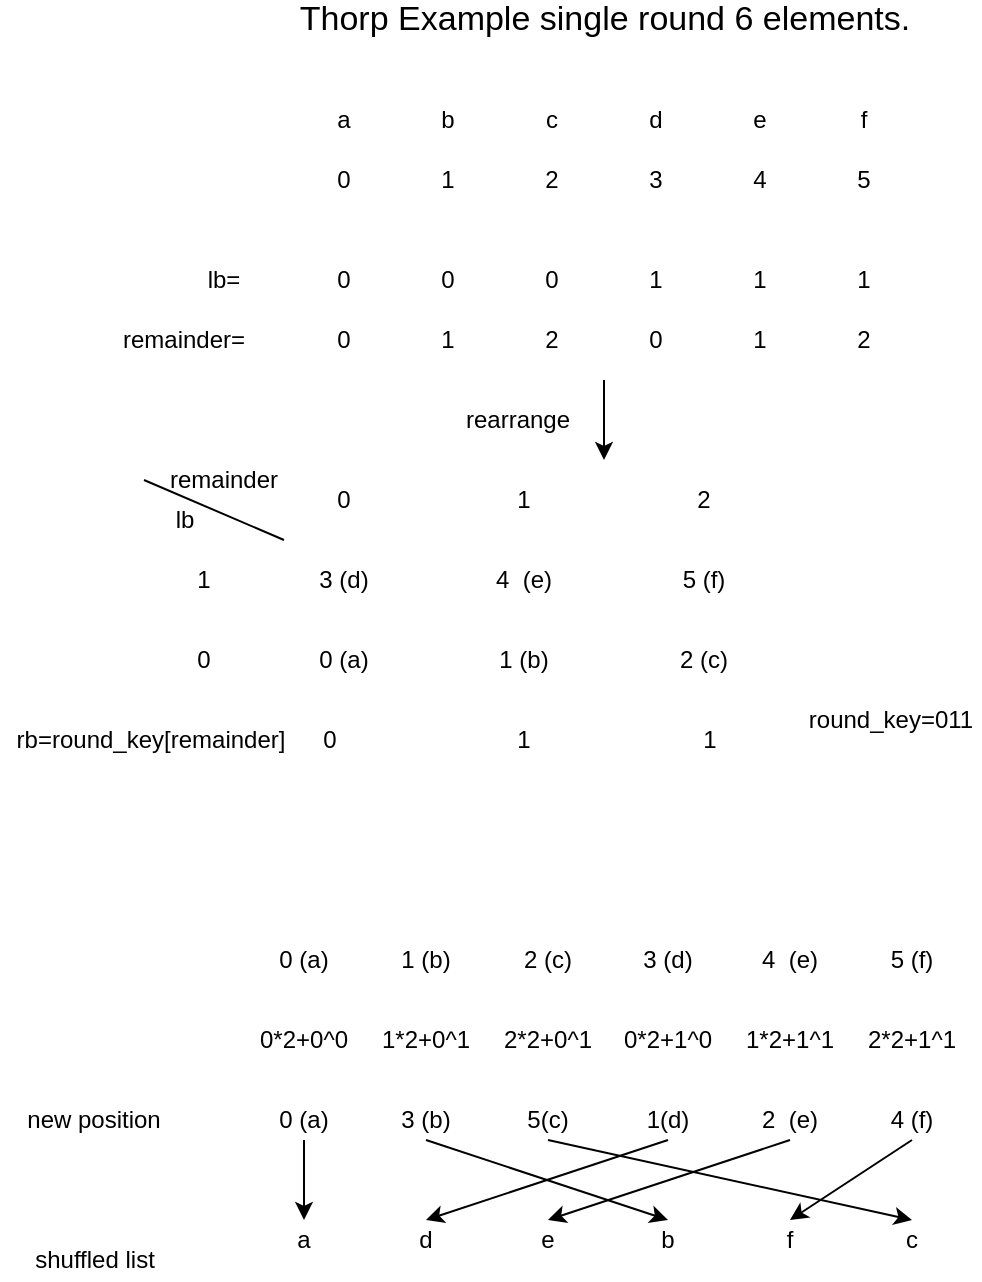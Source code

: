 <mxfile version="14.8.0" type="github">
  <diagram id="bZYAe5nOx9fWxw8mph4Q" name="Page-1">
    <mxGraphModel dx="1038" dy="513" grid="1" gridSize="10" guides="1" tooltips="1" connect="1" arrows="1" fold="1" page="1" pageScale="1" pageWidth="827" pageHeight="1169" math="0" shadow="0">
      <root>
        <mxCell id="0" />
        <mxCell id="1" parent="0" />
        <mxCell id="GIKU6uKg89mEXkMf3qlI-1" value="&lt;font style=&quot;font-size: 17px&quot;&gt;Thorp Example single round 6 elements.&lt;/font&gt;" style="text;html=1;align=center;verticalAlign=middle;resizable=0;points=[];autosize=1;strokeColor=none;" vertex="1" parent="1">
          <mxGeometry x="160" y="90" width="320" height="20" as="geometry" />
        </mxCell>
        <mxCell id="GIKU6uKg89mEXkMf3qlI-2" value="a" style="text;html=1;strokeColor=none;fillColor=none;align=center;verticalAlign=middle;whiteSpace=wrap;rounded=0;" vertex="1" parent="1">
          <mxGeometry x="170" y="140" width="40" height="20" as="geometry" />
        </mxCell>
        <mxCell id="GIKU6uKg89mEXkMf3qlI-3" value="b" style="text;html=1;strokeColor=none;fillColor=none;align=center;verticalAlign=middle;whiteSpace=wrap;rounded=0;" vertex="1" parent="1">
          <mxGeometry x="222" y="140" width="40" height="20" as="geometry" />
        </mxCell>
        <mxCell id="GIKU6uKg89mEXkMf3qlI-4" value="c" style="text;html=1;strokeColor=none;fillColor=none;align=center;verticalAlign=middle;whiteSpace=wrap;rounded=0;" vertex="1" parent="1">
          <mxGeometry x="274" y="140" width="40" height="20" as="geometry" />
        </mxCell>
        <mxCell id="GIKU6uKg89mEXkMf3qlI-5" value="d" style="text;html=1;strokeColor=none;fillColor=none;align=center;verticalAlign=middle;whiteSpace=wrap;rounded=0;" vertex="1" parent="1">
          <mxGeometry x="326" y="140" width="40" height="20" as="geometry" />
        </mxCell>
        <mxCell id="GIKU6uKg89mEXkMf3qlI-8" value="e" style="text;html=1;strokeColor=none;fillColor=none;align=center;verticalAlign=middle;whiteSpace=wrap;rounded=0;" vertex="1" parent="1">
          <mxGeometry x="378" y="140" width="40" height="20" as="geometry" />
        </mxCell>
        <mxCell id="GIKU6uKg89mEXkMf3qlI-9" value="f" style="text;html=1;strokeColor=none;fillColor=none;align=center;verticalAlign=middle;whiteSpace=wrap;rounded=0;" vertex="1" parent="1">
          <mxGeometry x="430" y="140" width="40" height="20" as="geometry" />
        </mxCell>
        <mxCell id="GIKU6uKg89mEXkMf3qlI-10" value="0" style="text;html=1;strokeColor=none;fillColor=none;align=center;verticalAlign=middle;whiteSpace=wrap;rounded=0;" vertex="1" parent="1">
          <mxGeometry x="170" y="170" width="40" height="20" as="geometry" />
        </mxCell>
        <mxCell id="GIKU6uKg89mEXkMf3qlI-11" value="1" style="text;html=1;strokeColor=none;fillColor=none;align=center;verticalAlign=middle;whiteSpace=wrap;rounded=0;" vertex="1" parent="1">
          <mxGeometry x="222" y="170" width="40" height="20" as="geometry" />
        </mxCell>
        <mxCell id="GIKU6uKg89mEXkMf3qlI-12" value="2" style="text;html=1;strokeColor=none;fillColor=none;align=center;verticalAlign=middle;whiteSpace=wrap;rounded=0;" vertex="1" parent="1">
          <mxGeometry x="274" y="170" width="40" height="20" as="geometry" />
        </mxCell>
        <mxCell id="GIKU6uKg89mEXkMf3qlI-13" value="3" style="text;html=1;strokeColor=none;fillColor=none;align=center;verticalAlign=middle;whiteSpace=wrap;rounded=0;" vertex="1" parent="1">
          <mxGeometry x="326" y="170" width="40" height="20" as="geometry" />
        </mxCell>
        <mxCell id="GIKU6uKg89mEXkMf3qlI-14" value="4" style="text;html=1;strokeColor=none;fillColor=none;align=center;verticalAlign=middle;whiteSpace=wrap;rounded=0;" vertex="1" parent="1">
          <mxGeometry x="378" y="170" width="40" height="20" as="geometry" />
        </mxCell>
        <mxCell id="GIKU6uKg89mEXkMf3qlI-15" value="5" style="text;html=1;strokeColor=none;fillColor=none;align=center;verticalAlign=middle;whiteSpace=wrap;rounded=0;" vertex="1" parent="1">
          <mxGeometry x="430" y="170" width="40" height="20" as="geometry" />
        </mxCell>
        <mxCell id="GIKU6uKg89mEXkMf3qlI-22" value="lb=" style="text;html=1;strokeColor=none;fillColor=none;align=center;verticalAlign=middle;whiteSpace=wrap;rounded=0;" vertex="1" parent="1">
          <mxGeometry x="110" y="220" width="40" height="20" as="geometry" />
        </mxCell>
        <mxCell id="GIKU6uKg89mEXkMf3qlI-23" value="remainder=" style="text;html=1;strokeColor=none;fillColor=none;align=center;verticalAlign=middle;whiteSpace=wrap;rounded=0;" vertex="1" parent="1">
          <mxGeometry x="90" y="250" width="40" height="20" as="geometry" />
        </mxCell>
        <mxCell id="GIKU6uKg89mEXkMf3qlI-25" value="0" style="text;html=1;strokeColor=none;fillColor=none;align=center;verticalAlign=middle;whiteSpace=wrap;rounded=0;" vertex="1" parent="1">
          <mxGeometry x="170" y="220" width="40" height="20" as="geometry" />
        </mxCell>
        <mxCell id="GIKU6uKg89mEXkMf3qlI-26" value="0" style="text;html=1;strokeColor=none;fillColor=none;align=center;verticalAlign=middle;whiteSpace=wrap;rounded=0;" vertex="1" parent="1">
          <mxGeometry x="170" y="250" width="40" height="20" as="geometry" />
        </mxCell>
        <mxCell id="GIKU6uKg89mEXkMf3qlI-27" value="0" style="text;html=1;strokeColor=none;fillColor=none;align=center;verticalAlign=middle;whiteSpace=wrap;rounded=0;" vertex="1" parent="1">
          <mxGeometry x="222" y="220" width="40" height="20" as="geometry" />
        </mxCell>
        <mxCell id="GIKU6uKg89mEXkMf3qlI-28" value="1" style="text;html=1;strokeColor=none;fillColor=none;align=center;verticalAlign=middle;whiteSpace=wrap;rounded=0;" vertex="1" parent="1">
          <mxGeometry x="222" y="250" width="40" height="20" as="geometry" />
        </mxCell>
        <mxCell id="GIKU6uKg89mEXkMf3qlI-29" value="0" style="text;html=1;strokeColor=none;fillColor=none;align=center;verticalAlign=middle;whiteSpace=wrap;rounded=0;" vertex="1" parent="1">
          <mxGeometry x="274" y="220" width="40" height="20" as="geometry" />
        </mxCell>
        <mxCell id="GIKU6uKg89mEXkMf3qlI-30" value="2" style="text;html=1;strokeColor=none;fillColor=none;align=center;verticalAlign=middle;whiteSpace=wrap;rounded=0;" vertex="1" parent="1">
          <mxGeometry x="274" y="250" width="40" height="20" as="geometry" />
        </mxCell>
        <mxCell id="GIKU6uKg89mEXkMf3qlI-31" value="1" style="text;html=1;strokeColor=none;fillColor=none;align=center;verticalAlign=middle;whiteSpace=wrap;rounded=0;" vertex="1" parent="1">
          <mxGeometry x="326" y="220" width="40" height="20" as="geometry" />
        </mxCell>
        <mxCell id="GIKU6uKg89mEXkMf3qlI-32" value="0" style="text;html=1;strokeColor=none;fillColor=none;align=center;verticalAlign=middle;whiteSpace=wrap;rounded=0;" vertex="1" parent="1">
          <mxGeometry x="326" y="250" width="40" height="20" as="geometry" />
        </mxCell>
        <mxCell id="GIKU6uKg89mEXkMf3qlI-33" value="1" style="text;html=1;strokeColor=none;fillColor=none;align=center;verticalAlign=middle;whiteSpace=wrap;rounded=0;" vertex="1" parent="1">
          <mxGeometry x="378" y="220" width="40" height="20" as="geometry" />
        </mxCell>
        <mxCell id="GIKU6uKg89mEXkMf3qlI-34" value="1" style="text;html=1;strokeColor=none;fillColor=none;align=center;verticalAlign=middle;whiteSpace=wrap;rounded=0;" vertex="1" parent="1">
          <mxGeometry x="378" y="250" width="40" height="20" as="geometry" />
        </mxCell>
        <mxCell id="GIKU6uKg89mEXkMf3qlI-35" value="1" style="text;html=1;strokeColor=none;fillColor=none;align=center;verticalAlign=middle;whiteSpace=wrap;rounded=0;" vertex="1" parent="1">
          <mxGeometry x="430" y="220" width="40" height="20" as="geometry" />
        </mxCell>
        <mxCell id="GIKU6uKg89mEXkMf3qlI-36" value="2" style="text;html=1;strokeColor=none;fillColor=none;align=center;verticalAlign=middle;whiteSpace=wrap;rounded=0;" vertex="1" parent="1">
          <mxGeometry x="430" y="250" width="40" height="20" as="geometry" />
        </mxCell>
        <mxCell id="GIKU6uKg89mEXkMf3qlI-37" value="round_key=011" style="text;html=1;align=center;verticalAlign=middle;resizable=0;points=[];autosize=1;strokeColor=none;" vertex="1" parent="1">
          <mxGeometry x="418" y="440" width="90" height="20" as="geometry" />
        </mxCell>
        <mxCell id="GIKU6uKg89mEXkMf3qlI-38" value="" style="endArrow=classic;html=1;" edge="1" parent="1">
          <mxGeometry width="50" height="50" relative="1" as="geometry">
            <mxPoint x="320" y="280" as="sourcePoint" />
            <mxPoint x="320" y="320" as="targetPoint" />
          </mxGeometry>
        </mxCell>
        <mxCell id="GIKU6uKg89mEXkMf3qlI-45" value="rearrange" style="text;html=1;strokeColor=none;fillColor=none;align=center;verticalAlign=middle;whiteSpace=wrap;rounded=0;" vertex="1" parent="1">
          <mxGeometry x="240" y="290" width="74" height="20" as="geometry" />
        </mxCell>
        <mxCell id="GIKU6uKg89mEXkMf3qlI-48" value="lb" style="text;html=1;align=center;verticalAlign=middle;resizable=0;points=[];autosize=1;strokeColor=none;" vertex="1" parent="1">
          <mxGeometry x="100" y="340" width="20" height="20" as="geometry" />
        </mxCell>
        <mxCell id="GIKU6uKg89mEXkMf3qlI-49" value="remainder" style="text;html=1;strokeColor=none;fillColor=none;align=center;verticalAlign=middle;whiteSpace=wrap;rounded=0;" vertex="1" parent="1">
          <mxGeometry x="110" y="320" width="40" height="20" as="geometry" />
        </mxCell>
        <mxCell id="GIKU6uKg89mEXkMf3qlI-50" value="" style="endArrow=none;html=1;" edge="1" parent="1">
          <mxGeometry width="50" height="50" relative="1" as="geometry">
            <mxPoint x="160" y="360" as="sourcePoint" />
            <mxPoint x="90" y="330" as="targetPoint" />
          </mxGeometry>
        </mxCell>
        <mxCell id="GIKU6uKg89mEXkMf3qlI-51" value="0" style="text;html=1;strokeColor=none;fillColor=none;align=center;verticalAlign=middle;whiteSpace=wrap;rounded=0;" vertex="1" parent="1">
          <mxGeometry x="170" y="330" width="40" height="20" as="geometry" />
        </mxCell>
        <mxCell id="GIKU6uKg89mEXkMf3qlI-52" value="1" style="text;html=1;strokeColor=none;fillColor=none;align=center;verticalAlign=middle;whiteSpace=wrap;rounded=0;" vertex="1" parent="1">
          <mxGeometry x="260" y="330" width="40" height="20" as="geometry" />
        </mxCell>
        <mxCell id="GIKU6uKg89mEXkMf3qlI-53" value="2" style="text;html=1;strokeColor=none;fillColor=none;align=center;verticalAlign=middle;whiteSpace=wrap;rounded=0;" vertex="1" parent="1">
          <mxGeometry x="350" y="330" width="40" height="20" as="geometry" />
        </mxCell>
        <mxCell id="GIKU6uKg89mEXkMf3qlI-54" value="1" style="text;html=1;strokeColor=none;fillColor=none;align=center;verticalAlign=middle;whiteSpace=wrap;rounded=0;" vertex="1" parent="1">
          <mxGeometry x="100" y="370" width="40" height="20" as="geometry" />
        </mxCell>
        <mxCell id="GIKU6uKg89mEXkMf3qlI-55" value="0" style="text;html=1;strokeColor=none;fillColor=none;align=center;verticalAlign=middle;whiteSpace=wrap;rounded=0;" vertex="1" parent="1">
          <mxGeometry x="100" y="410" width="40" height="20" as="geometry" />
        </mxCell>
        <mxCell id="GIKU6uKg89mEXkMf3qlI-56" value="rb=round_key[remainder]" style="text;html=1;align=center;verticalAlign=middle;resizable=0;points=[];autosize=1;strokeColor=none;" vertex="1" parent="1">
          <mxGeometry x="18" y="450" width="150" height="20" as="geometry" />
        </mxCell>
        <mxCell id="GIKU6uKg89mEXkMf3qlI-57" value="3 (d)" style="text;html=1;strokeColor=none;fillColor=none;align=center;verticalAlign=middle;whiteSpace=wrap;rounded=0;" vertex="1" parent="1">
          <mxGeometry x="170" y="370" width="40" height="20" as="geometry" />
        </mxCell>
        <mxCell id="GIKU6uKg89mEXkMf3qlI-58" value="4&amp;nbsp; (e)" style="text;html=1;strokeColor=none;fillColor=none;align=center;verticalAlign=middle;whiteSpace=wrap;rounded=0;" vertex="1" parent="1">
          <mxGeometry x="260" y="370" width="40" height="20" as="geometry" />
        </mxCell>
        <mxCell id="GIKU6uKg89mEXkMf3qlI-59" value="5 (f)" style="text;html=1;strokeColor=none;fillColor=none;align=center;verticalAlign=middle;whiteSpace=wrap;rounded=0;" vertex="1" parent="1">
          <mxGeometry x="350" y="370" width="40" height="20" as="geometry" />
        </mxCell>
        <mxCell id="GIKU6uKg89mEXkMf3qlI-60" value="0 (a)" style="text;html=1;strokeColor=none;fillColor=none;align=center;verticalAlign=middle;whiteSpace=wrap;rounded=0;" vertex="1" parent="1">
          <mxGeometry x="170" y="410" width="40" height="20" as="geometry" />
        </mxCell>
        <mxCell id="GIKU6uKg89mEXkMf3qlI-61" value="1 (b)" style="text;html=1;strokeColor=none;fillColor=none;align=center;verticalAlign=middle;whiteSpace=wrap;rounded=0;" vertex="1" parent="1">
          <mxGeometry x="260" y="410" width="40" height="20" as="geometry" />
        </mxCell>
        <mxCell id="GIKU6uKg89mEXkMf3qlI-62" value="2 (c)" style="text;html=1;strokeColor=none;fillColor=none;align=center;verticalAlign=middle;whiteSpace=wrap;rounded=0;" vertex="1" parent="1">
          <mxGeometry x="350" y="410" width="40" height="20" as="geometry" />
        </mxCell>
        <mxCell id="GIKU6uKg89mEXkMf3qlI-63" value="0" style="text;html=1;strokeColor=none;fillColor=none;align=center;verticalAlign=middle;whiteSpace=wrap;rounded=0;" vertex="1" parent="1">
          <mxGeometry x="163" y="450" width="40" height="20" as="geometry" />
        </mxCell>
        <mxCell id="GIKU6uKg89mEXkMf3qlI-64" value="1" style="text;html=1;strokeColor=none;fillColor=none;align=center;verticalAlign=middle;whiteSpace=wrap;rounded=0;" vertex="1" parent="1">
          <mxGeometry x="260" y="450" width="40" height="20" as="geometry" />
        </mxCell>
        <mxCell id="GIKU6uKg89mEXkMf3qlI-65" value="1" style="text;html=1;strokeColor=none;fillColor=none;align=center;verticalAlign=middle;whiteSpace=wrap;rounded=0;" vertex="1" parent="1">
          <mxGeometry x="353" y="450" width="40" height="20" as="geometry" />
        </mxCell>
        <mxCell id="GIKU6uKg89mEXkMf3qlI-66" value="new position" style="text;html=1;strokeColor=none;fillColor=none;align=center;verticalAlign=middle;whiteSpace=wrap;rounded=0;" vertex="1" parent="1">
          <mxGeometry x="20" y="640" width="90" height="20" as="geometry" />
        </mxCell>
        <mxCell id="GIKU6uKg89mEXkMf3qlI-69" value="0 (a)" style="text;html=1;strokeColor=none;fillColor=none;align=center;verticalAlign=middle;whiteSpace=wrap;rounded=0;" vertex="1" parent="1">
          <mxGeometry x="150" y="560" width="40" height="20" as="geometry" />
        </mxCell>
        <mxCell id="GIKU6uKg89mEXkMf3qlI-70" value="1 (b)" style="text;html=1;strokeColor=none;fillColor=none;align=center;verticalAlign=middle;whiteSpace=wrap;rounded=0;" vertex="1" parent="1">
          <mxGeometry x="211" y="560" width="40" height="20" as="geometry" />
        </mxCell>
        <mxCell id="GIKU6uKg89mEXkMf3qlI-71" value="2 (c)" style="text;html=1;strokeColor=none;fillColor=none;align=center;verticalAlign=middle;whiteSpace=wrap;rounded=0;" vertex="1" parent="1">
          <mxGeometry x="272" y="560" width="40" height="20" as="geometry" />
        </mxCell>
        <mxCell id="GIKU6uKg89mEXkMf3qlI-72" value="3 (d)" style="text;html=1;strokeColor=none;fillColor=none;align=center;verticalAlign=middle;whiteSpace=wrap;rounded=0;" vertex="1" parent="1">
          <mxGeometry x="332" y="560" width="40" height="20" as="geometry" />
        </mxCell>
        <mxCell id="GIKU6uKg89mEXkMf3qlI-73" value="4&amp;nbsp; (e)" style="text;html=1;strokeColor=none;fillColor=none;align=center;verticalAlign=middle;whiteSpace=wrap;rounded=0;" vertex="1" parent="1">
          <mxGeometry x="393" y="560" width="40" height="20" as="geometry" />
        </mxCell>
        <mxCell id="GIKU6uKg89mEXkMf3qlI-74" value="5 (f)" style="text;html=1;strokeColor=none;fillColor=none;align=center;verticalAlign=middle;whiteSpace=wrap;rounded=0;" vertex="1" parent="1">
          <mxGeometry x="454" y="560" width="40" height="20" as="geometry" />
        </mxCell>
        <mxCell id="GIKU6uKg89mEXkMf3qlI-75" value="&lt;div&gt;0*2+0^0&lt;/div&gt;" style="text;html=1;strokeColor=none;fillColor=none;align=center;verticalAlign=middle;whiteSpace=wrap;rounded=0;" vertex="1" parent="1">
          <mxGeometry x="150" y="600" width="40" height="20" as="geometry" />
        </mxCell>
        <mxCell id="GIKU6uKg89mEXkMf3qlI-76" value="1*2+0^1" style="text;html=1;strokeColor=none;fillColor=none;align=center;verticalAlign=middle;whiteSpace=wrap;rounded=0;" vertex="1" parent="1">
          <mxGeometry x="211" y="600" width="40" height="20" as="geometry" />
        </mxCell>
        <mxCell id="GIKU6uKg89mEXkMf3qlI-77" value="2*2+0^1" style="text;html=1;strokeColor=none;fillColor=none;align=center;verticalAlign=middle;whiteSpace=wrap;rounded=0;" vertex="1" parent="1">
          <mxGeometry x="272" y="600" width="40" height="20" as="geometry" />
        </mxCell>
        <mxCell id="GIKU6uKg89mEXkMf3qlI-78" value="0*2+1^0" style="text;html=1;strokeColor=none;fillColor=none;align=center;verticalAlign=middle;whiteSpace=wrap;rounded=0;" vertex="1" parent="1">
          <mxGeometry x="332" y="600" width="40" height="20" as="geometry" />
        </mxCell>
        <mxCell id="GIKU6uKg89mEXkMf3qlI-79" value="1*2+1^1" style="text;html=1;strokeColor=none;fillColor=none;align=center;verticalAlign=middle;whiteSpace=wrap;rounded=0;" vertex="1" parent="1">
          <mxGeometry x="393" y="600" width="40" height="20" as="geometry" />
        </mxCell>
        <mxCell id="GIKU6uKg89mEXkMf3qlI-80" value="2*2+1^1" style="text;html=1;strokeColor=none;fillColor=none;align=center;verticalAlign=middle;whiteSpace=wrap;rounded=0;" vertex="1" parent="1">
          <mxGeometry x="454" y="600" width="40" height="20" as="geometry" />
        </mxCell>
        <mxCell id="GIKU6uKg89mEXkMf3qlI-100" style="edgeStyle=orthogonalEdgeStyle;rounded=0;orthogonalLoop=1;jettySize=auto;html=1;exitX=0.5;exitY=1;exitDx=0;exitDy=0;entryX=0.5;entryY=0;entryDx=0;entryDy=0;" edge="1" parent="1" source="GIKU6uKg89mEXkMf3qlI-81" target="GIKU6uKg89mEXkMf3qlI-94">
          <mxGeometry relative="1" as="geometry" />
        </mxCell>
        <mxCell id="GIKU6uKg89mEXkMf3qlI-81" value="0 (a)" style="text;html=1;strokeColor=none;fillColor=none;align=center;verticalAlign=middle;whiteSpace=wrap;rounded=0;" vertex="1" parent="1">
          <mxGeometry x="150" y="640" width="40" height="20" as="geometry" />
        </mxCell>
        <mxCell id="GIKU6uKg89mEXkMf3qlI-101" style="rounded=0;orthogonalLoop=1;jettySize=auto;html=1;exitX=0.5;exitY=1;exitDx=0;exitDy=0;entryX=0.5;entryY=0;entryDx=0;entryDy=0;" edge="1" parent="1" source="GIKU6uKg89mEXkMf3qlI-82" target="GIKU6uKg89mEXkMf3qlI-97">
          <mxGeometry relative="1" as="geometry" />
        </mxCell>
        <mxCell id="GIKU6uKg89mEXkMf3qlI-82" value="3 (b)" style="text;html=1;strokeColor=none;fillColor=none;align=center;verticalAlign=middle;whiteSpace=wrap;rounded=0;" vertex="1" parent="1">
          <mxGeometry x="211" y="640" width="40" height="20" as="geometry" />
        </mxCell>
        <mxCell id="GIKU6uKg89mEXkMf3qlI-102" style="edgeStyle=none;rounded=0;orthogonalLoop=1;jettySize=auto;html=1;exitX=0.5;exitY=1;exitDx=0;exitDy=0;entryX=0.5;entryY=0;entryDx=0;entryDy=0;" edge="1" parent="1" source="GIKU6uKg89mEXkMf3qlI-83" target="GIKU6uKg89mEXkMf3qlI-99">
          <mxGeometry relative="1" as="geometry" />
        </mxCell>
        <mxCell id="GIKU6uKg89mEXkMf3qlI-83" value="5(c)" style="text;html=1;strokeColor=none;fillColor=none;align=center;verticalAlign=middle;whiteSpace=wrap;rounded=0;" vertex="1" parent="1">
          <mxGeometry x="272" y="640" width="40" height="20" as="geometry" />
        </mxCell>
        <mxCell id="GIKU6uKg89mEXkMf3qlI-103" style="edgeStyle=none;rounded=0;orthogonalLoop=1;jettySize=auto;html=1;exitX=0.5;exitY=1;exitDx=0;exitDy=0;entryX=0.5;entryY=0;entryDx=0;entryDy=0;" edge="1" parent="1" source="GIKU6uKg89mEXkMf3qlI-84" target="GIKU6uKg89mEXkMf3qlI-95">
          <mxGeometry relative="1" as="geometry" />
        </mxCell>
        <mxCell id="GIKU6uKg89mEXkMf3qlI-84" value="1(d)" style="text;html=1;strokeColor=none;fillColor=none;align=center;verticalAlign=middle;whiteSpace=wrap;rounded=0;" vertex="1" parent="1">
          <mxGeometry x="332" y="640" width="40" height="20" as="geometry" />
        </mxCell>
        <mxCell id="GIKU6uKg89mEXkMf3qlI-104" style="edgeStyle=none;rounded=0;orthogonalLoop=1;jettySize=auto;html=1;exitX=0.5;exitY=1;exitDx=0;exitDy=0;entryX=0.5;entryY=0;entryDx=0;entryDy=0;" edge="1" parent="1" source="GIKU6uKg89mEXkMf3qlI-85" target="GIKU6uKg89mEXkMf3qlI-96">
          <mxGeometry relative="1" as="geometry" />
        </mxCell>
        <mxCell id="GIKU6uKg89mEXkMf3qlI-85" value="2&amp;nbsp; (e)" style="text;html=1;strokeColor=none;fillColor=none;align=center;verticalAlign=middle;whiteSpace=wrap;rounded=0;" vertex="1" parent="1">
          <mxGeometry x="393" y="640" width="40" height="20" as="geometry" />
        </mxCell>
        <mxCell id="GIKU6uKg89mEXkMf3qlI-105" style="edgeStyle=none;rounded=0;orthogonalLoop=1;jettySize=auto;html=1;exitX=0.5;exitY=1;exitDx=0;exitDy=0;entryX=0.5;entryY=0;entryDx=0;entryDy=0;" edge="1" parent="1" source="GIKU6uKg89mEXkMf3qlI-86" target="GIKU6uKg89mEXkMf3qlI-98">
          <mxGeometry relative="1" as="geometry" />
        </mxCell>
        <mxCell id="GIKU6uKg89mEXkMf3qlI-86" value="4 (f)" style="text;html=1;strokeColor=none;fillColor=none;align=center;verticalAlign=middle;whiteSpace=wrap;rounded=0;" vertex="1" parent="1">
          <mxGeometry x="454" y="640" width="40" height="20" as="geometry" />
        </mxCell>
        <mxCell id="GIKU6uKg89mEXkMf3qlI-87" value="shuffled list" style="text;html=1;align=center;verticalAlign=middle;resizable=0;points=[];autosize=1;strokeColor=none;" vertex="1" parent="1">
          <mxGeometry x="30" y="710" width="70" height="20" as="geometry" />
        </mxCell>
        <mxCell id="GIKU6uKg89mEXkMf3qlI-94" value="a" style="text;html=1;strokeColor=none;fillColor=none;align=center;verticalAlign=middle;whiteSpace=wrap;rounded=0;" vertex="1" parent="1">
          <mxGeometry x="150" y="700" width="40" height="20" as="geometry" />
        </mxCell>
        <mxCell id="GIKU6uKg89mEXkMf3qlI-95" value="d" style="text;html=1;strokeColor=none;fillColor=none;align=center;verticalAlign=middle;whiteSpace=wrap;rounded=0;" vertex="1" parent="1">
          <mxGeometry x="211" y="700" width="40" height="20" as="geometry" />
        </mxCell>
        <mxCell id="GIKU6uKg89mEXkMf3qlI-96" value="e" style="text;html=1;strokeColor=none;fillColor=none;align=center;verticalAlign=middle;whiteSpace=wrap;rounded=0;" vertex="1" parent="1">
          <mxGeometry x="272" y="700" width="40" height="20" as="geometry" />
        </mxCell>
        <mxCell id="GIKU6uKg89mEXkMf3qlI-97" value="b" style="text;html=1;strokeColor=none;fillColor=none;align=center;verticalAlign=middle;whiteSpace=wrap;rounded=0;" vertex="1" parent="1">
          <mxGeometry x="332" y="700" width="40" height="20" as="geometry" />
        </mxCell>
        <mxCell id="GIKU6uKg89mEXkMf3qlI-98" value="f" style="text;html=1;strokeColor=none;fillColor=none;align=center;verticalAlign=middle;whiteSpace=wrap;rounded=0;" vertex="1" parent="1">
          <mxGeometry x="393" y="700" width="40" height="20" as="geometry" />
        </mxCell>
        <mxCell id="GIKU6uKg89mEXkMf3qlI-99" value="c" style="text;html=1;strokeColor=none;fillColor=none;align=center;verticalAlign=middle;whiteSpace=wrap;rounded=0;" vertex="1" parent="1">
          <mxGeometry x="454" y="700" width="40" height="20" as="geometry" />
        </mxCell>
      </root>
    </mxGraphModel>
  </diagram>
</mxfile>
